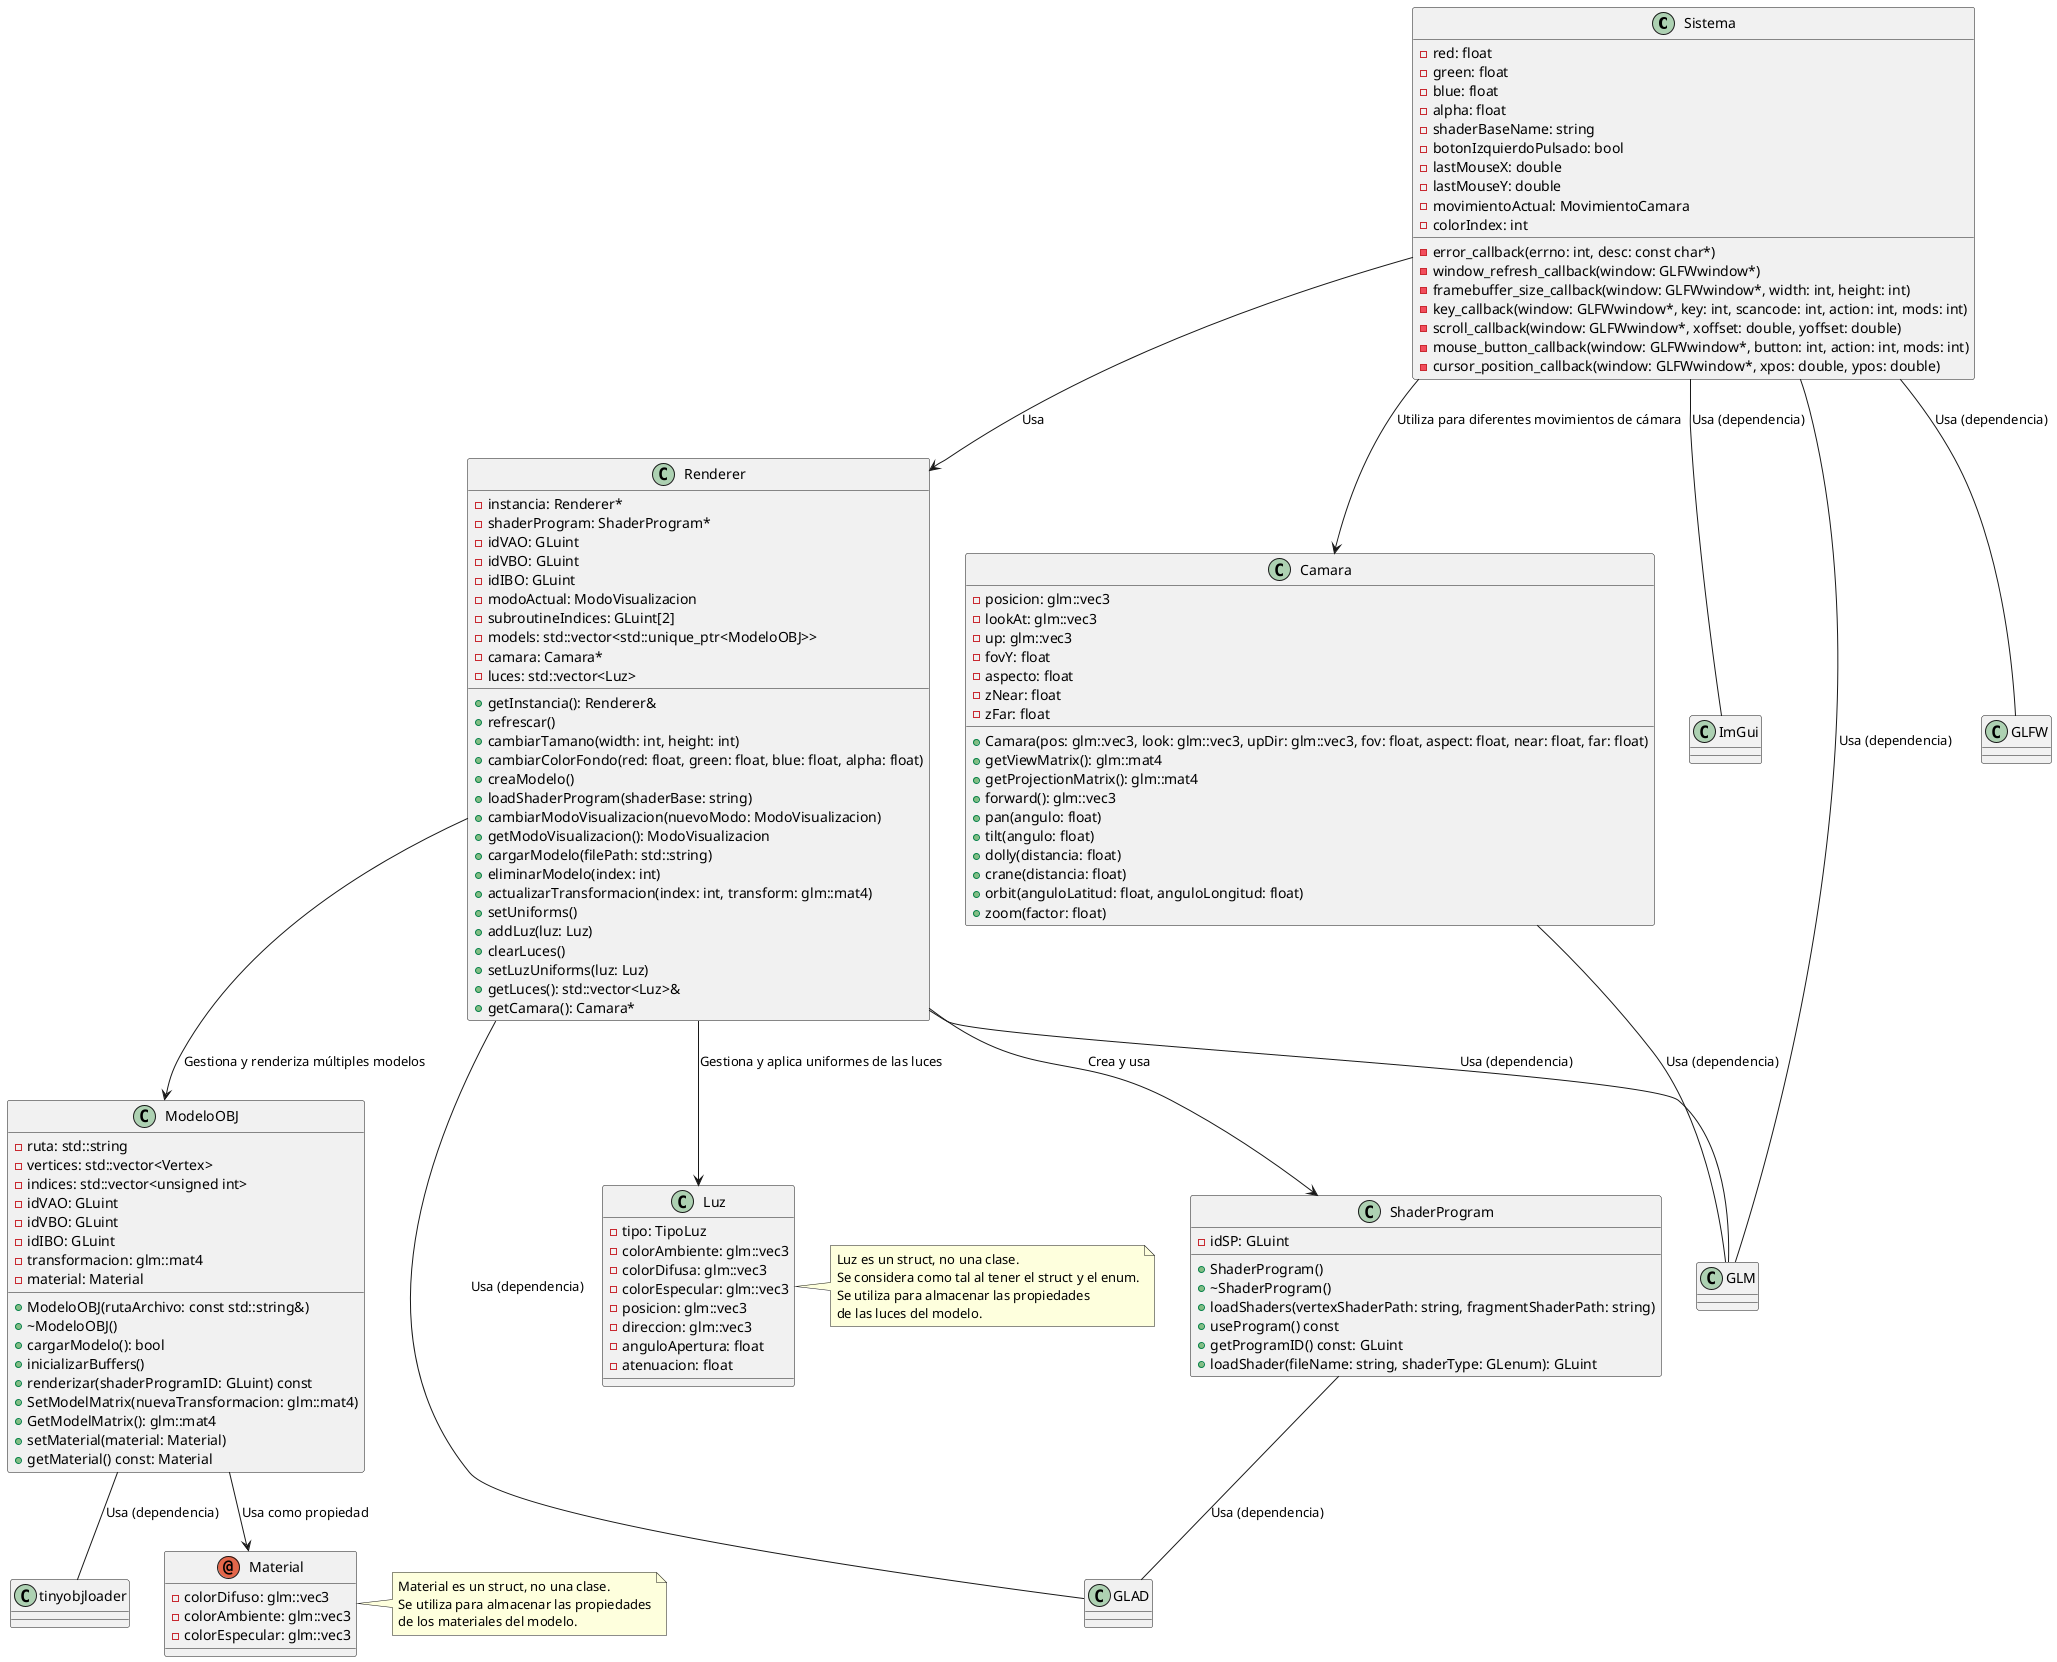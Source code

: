 @startuml
'https://plantuml.com/class-diagram

!define RECTANGLE class

RECTANGLE Sistema {
    - red: float
    - green: float
    - blue: float
    - alpha: float
    - shaderBaseName: string
    - botonIzquierdoPulsado: bool
    - lastMouseX: double
    - lastMouseY: double
    - movimientoActual: MovimientoCamara
    - colorIndex: int
    - error_callback(errno: int, desc: const char*)
    - window_refresh_callback(window: GLFWwindow*)
    - framebuffer_size_callback(window: GLFWwindow*, width: int, height: int)
    - key_callback(window: GLFWwindow*, key: int, scancode: int, action: int, mods: int)
    - scroll_callback(window: GLFWwindow*, xoffset: double, yoffset: double)
    - mouse_button_callback(window: GLFWwindow*, button: int, action: int, mods: int)
    - cursor_position_callback(window: GLFWwindow*, xpos: double, ypos: double)
}

RECTANGLE Renderer {
    - instancia: Renderer*
    - shaderProgram: ShaderProgram*
    - idVAO: GLuint
    - idVBO: GLuint
    - idIBO: GLuint
    - modoActual: ModoVisualizacion
    - subroutineIndices: GLuint[2]
    - models: std::vector<std::unique_ptr<ModeloOBJ>>
    - camara: Camara*
    - luces: std::vector<Luz>
    + getInstancia(): Renderer&
    + refrescar()
    + cambiarTamano(width: int, height: int)
    + cambiarColorFondo(red: float, green: float, blue: float, alpha: float)
    + creaModelo()
    + loadShaderProgram(shaderBase: string)
    + cambiarModoVisualizacion(nuevoModo: ModoVisualizacion)
    + getModoVisualizacion(): ModoVisualizacion
    + cargarModelo(filePath: std::string)
    + eliminarModelo(index: int)
    + actualizarTransformacion(index: int, transform: glm::mat4)
    + setUniforms()
    + addLuz(luz: Luz)
    + clearLuces()
    + setLuzUniforms(luz: Luz)
    + getLuces(): std::vector<Luz>&
    + getCamara(): Camara*
}

RECTANGLE Luz {
    - tipo: TipoLuz
    - colorAmbiente: glm::vec3
    - colorDifusa: glm::vec3
    - colorEspecular: glm::vec3
    - posicion: glm::vec3
    - direccion: glm::vec3
    - anguloApertura: float
    - atenuacion: float
}

RECTANGLE Camara {
    - posicion: glm::vec3
    - lookAt: glm::vec3
    - up: glm::vec3
    - fovY: float
    - aspecto: float
    - zNear: float
    - zFar: float
    + Camara(pos: glm::vec3, look: glm::vec3, upDir: glm::vec3, fov: float, aspect: float, near: float, far: float)
    + getViewMatrix(): glm::mat4
    + getProjectionMatrix(): glm::mat4
    + forward(): glm::vec3
    + pan(angulo: float)
    + tilt(angulo: float)
    + dolly(distancia: float)
    + crane(distancia: float)
    + orbit(anguloLatitud: float, anguloLongitud: float)
    + zoom(factor: float)
}

RECTANGLE ShaderProgram {
    - idSP: GLuint
    + ShaderProgram()
    + ~ShaderProgram()
    + loadShaders(vertexShaderPath: string, fragmentShaderPath: string)
    + useProgram() const
    + getProgramID() const: GLuint
    + loadShader(fileName: string, shaderType: GLenum): GLuint
}

RECTANGLE ModeloOBJ {
    - ruta: std::string
    - vertices: std::vector<Vertex>
    - indices: std::vector<unsigned int>
    - idVAO: GLuint
    - idVBO: GLuint
    - idIBO: GLuint
    - transformacion: glm::mat4
    - material: Material
    + ModeloOBJ(rutaArchivo: const std::string&)
    + ~ModeloOBJ()
    + cargarModelo(): bool
    + inicializarBuffers()
    + renderizar(shaderProgramID: GLuint) const
    + SetModelMatrix(nuevaTransformacion: glm::mat4)
    + GetModelMatrix(): glm::mat4
    + setMaterial(material: Material)
    + getMaterial() const: Material
}

annotation Material {
    - colorDifuso: glm::vec3
    - colorAmbiente: glm::vec3
    - colorEspecular: glm::vec3
}

allowmixing
Sistema --> Renderer : "Usa"
Sistema --> Camara : "Utiliza para diferentes movimientos de cámara"
Sistema -- ImGui : "Usa (dependencia)"
Sistema -- GLM : "Usa (dependencia)"
Sistema -- GLFW : "Usa (dependencia)"
Renderer --> ShaderProgram : "Crea y usa"
Renderer --> ModeloOBJ : "Gestiona y renderiza múltiples modelos"
Renderer --> Luz : "Gestiona y aplica uniformes de las luces"
Renderer -- GLAD : "Usa (dependencia)"
Renderer -- GLM : "Usa (dependencia)"
ModeloOBJ --> Material : "Usa como propiedad"
ModeloOBJ -- tinyobjloader : "Usa (dependencia)"
ShaderProgram -- GLAD : "Usa (dependencia)"
Camara -- GLM : "Usa (dependencia)"

note right of Material
Material es un struct, no una clase.
Se utiliza para almacenar las propiedades
de los materiales del modelo.
end note

note right of Luz
Luz es un struct, no una clase.
Se considera como tal al tener el struct y el enum.
Se utiliza para almacenar las propiedades
de las luces del modelo.
end note

collections GLAD
collections ImGui
collections tinyobjloader
collections GLM
collections GLFW

@enduml
